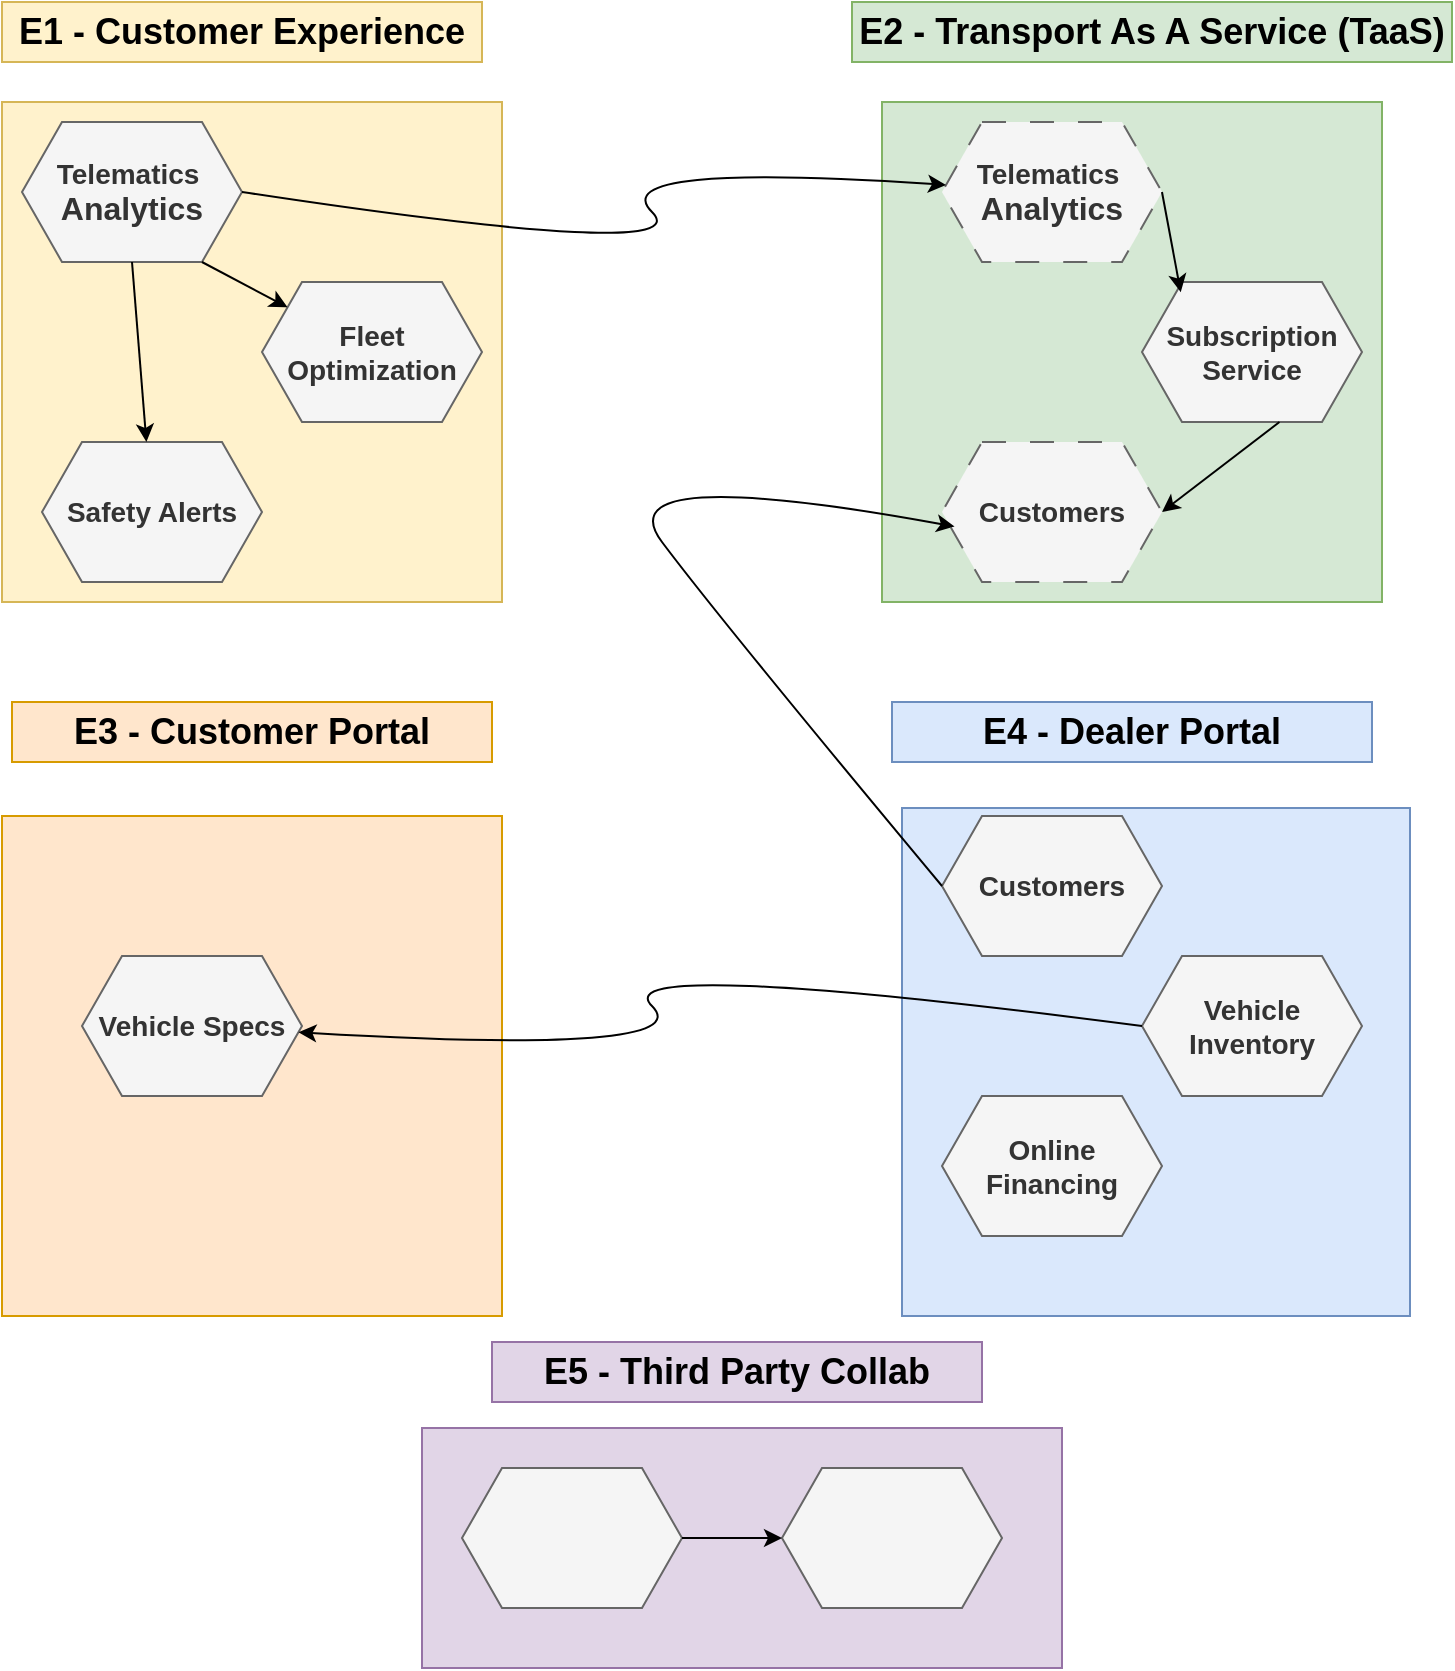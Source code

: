 <mxfile version="24.0.7" type="github">
  <diagram name="Page-1" id="Uu3tPtmgaI5sihdkJMdt">
    <mxGraphModel dx="1002" dy="588" grid="1" gridSize="10" guides="1" tooltips="1" connect="1" arrows="1" fold="1" page="1" pageScale="1" pageWidth="850" pageHeight="1100" math="0" shadow="0">
      <root>
        <mxCell id="0" />
        <mxCell id="1" parent="0" />
        <mxCell id="a_6QB2IHkhixvMgeJ1G--1" value="" style="whiteSpace=wrap;html=1;aspect=fixed;fillColor=#fff2cc;strokeColor=#d6b656;" vertex="1" parent="1">
          <mxGeometry x="100" y="100" width="250" height="250" as="geometry" />
        </mxCell>
        <mxCell id="a_6QB2IHkhixvMgeJ1G--2" value="" style="whiteSpace=wrap;html=1;aspect=fixed;fillColor=#d5e8d4;strokeColor=#82b366;" vertex="1" parent="1">
          <mxGeometry x="540" y="100" width="250" height="250" as="geometry" />
        </mxCell>
        <mxCell id="a_6QB2IHkhixvMgeJ1G--3" value="" style="whiteSpace=wrap;html=1;aspect=fixed;fillColor=#dae8fc;strokeColor=#6c8ebf;" vertex="1" parent="1">
          <mxGeometry x="550" y="453" width="254" height="254" as="geometry" />
        </mxCell>
        <mxCell id="a_6QB2IHkhixvMgeJ1G--4" value="" style="whiteSpace=wrap;html=1;aspect=fixed;fillColor=#ffe6cc;strokeColor=#d79b00;" vertex="1" parent="1">
          <mxGeometry x="100" y="457" width="250" height="250" as="geometry" />
        </mxCell>
        <mxCell id="a_6QB2IHkhixvMgeJ1G--6" value="" style="rounded=0;whiteSpace=wrap;html=1;fillColor=#e1d5e7;strokeColor=#9673a6;" vertex="1" parent="1">
          <mxGeometry x="310" y="763" width="320" height="120" as="geometry" />
        </mxCell>
        <mxCell id="a_6QB2IHkhixvMgeJ1G--7" value="&lt;b&gt;&lt;font style=&quot;font-size: 14px;&quot;&gt;Telematics&amp;nbsp;&lt;/font&gt;&lt;/b&gt;&lt;div&gt;&lt;b&gt;&lt;font size=&quot;3&quot;&gt;Analytics&lt;/font&gt;&lt;/b&gt;&lt;/div&gt;" style="shape=hexagon;perimeter=hexagonPerimeter2;whiteSpace=wrap;html=1;fixedSize=1;fillColor=#f5f5f5;fontColor=#333333;strokeColor=#666666;" vertex="1" parent="1">
          <mxGeometry x="110" y="110" width="110" height="70" as="geometry" />
        </mxCell>
        <mxCell id="a_6QB2IHkhixvMgeJ1G--8" value="&lt;b&gt;&lt;font style=&quot;font-size: 14px;&quot;&gt;Fleet Optimization&lt;/font&gt;&lt;/b&gt;" style="shape=hexagon;perimeter=hexagonPerimeter2;whiteSpace=wrap;html=1;fixedSize=1;fillColor=#f5f5f5;fontColor=#333333;strokeColor=#666666;" vertex="1" parent="1">
          <mxGeometry x="230" y="190" width="110" height="70" as="geometry" />
        </mxCell>
        <mxCell id="a_6QB2IHkhixvMgeJ1G--9" value="&lt;b&gt;&lt;font style=&quot;font-size: 14px;&quot;&gt;Safety Alerts&lt;/font&gt;&lt;/b&gt;" style="shape=hexagon;perimeter=hexagonPerimeter2;whiteSpace=wrap;html=1;fixedSize=1;fillColor=#f5f5f5;fontColor=#333333;strokeColor=#666666;" vertex="1" parent="1">
          <mxGeometry x="120" y="270" width="110" height="70" as="geometry" />
        </mxCell>
        <mxCell id="a_6QB2IHkhixvMgeJ1G--10" value="&lt;b&gt;&lt;font style=&quot;font-size: 14px;&quot;&gt;Subscription Service&lt;/font&gt;&lt;/b&gt;" style="shape=hexagon;perimeter=hexagonPerimeter2;whiteSpace=wrap;html=1;fixedSize=1;fillColor=#f5f5f5;fontColor=#333333;strokeColor=#666666;" vertex="1" parent="1">
          <mxGeometry x="670" y="190" width="110" height="70" as="geometry" />
        </mxCell>
        <mxCell id="a_6QB2IHkhixvMgeJ1G--11" value="&lt;b&gt;&lt;font style=&quot;font-size: 14px;&quot;&gt;Telematics&amp;nbsp;&lt;/font&gt;&lt;/b&gt;&lt;div&gt;&lt;b&gt;&lt;font size=&quot;3&quot;&gt;Analytics&lt;/font&gt;&lt;/b&gt;&lt;/div&gt;" style="shape=hexagon;perimeter=hexagonPerimeter2;whiteSpace=wrap;html=1;fixedSize=1;dashed=1;dashPattern=12 12;fillColor=#f5f5f5;fontColor=#333333;strokeColor=#666666;" vertex="1" parent="1">
          <mxGeometry x="570" y="110" width="110" height="70" as="geometry" />
        </mxCell>
        <mxCell id="a_6QB2IHkhixvMgeJ1G--12" value="&lt;font style=&quot;font-size: 14px;&quot;&gt;&lt;b&gt;Customers&lt;/b&gt;&lt;/font&gt;" style="shape=hexagon;perimeter=hexagonPerimeter2;whiteSpace=wrap;html=1;fixedSize=1;dashed=1;dashPattern=12 12;fillColor=#f5f5f5;fontColor=#333333;strokeColor=#666666;" vertex="1" parent="1">
          <mxGeometry x="570" y="270" width="110" height="70" as="geometry" />
        </mxCell>
        <mxCell id="a_6QB2IHkhixvMgeJ1G--13" value="&lt;b&gt;&lt;font style=&quot;font-size: 14px;&quot;&gt;Vehicle Specs&lt;/font&gt;&lt;/b&gt;" style="shape=hexagon;perimeter=hexagonPerimeter2;whiteSpace=wrap;html=1;fixedSize=1;fillColor=#f5f5f5;fontColor=#333333;strokeColor=#666666;" vertex="1" parent="1">
          <mxGeometry x="140" y="527" width="110" height="70" as="geometry" />
        </mxCell>
        <mxCell id="a_6QB2IHkhixvMgeJ1G--14" value="&lt;b style=&quot;font-size: 14px;&quot;&gt;Customers&lt;/b&gt;" style="shape=hexagon;perimeter=hexagonPerimeter2;whiteSpace=wrap;html=1;fixedSize=1;fillColor=#f5f5f5;fontColor=#333333;strokeColor=#666666;" vertex="1" parent="1">
          <mxGeometry x="570" y="457" width="110" height="70" as="geometry" />
        </mxCell>
        <mxCell id="a_6QB2IHkhixvMgeJ1G--15" value="&lt;b&gt;&lt;font style=&quot;font-size: 14px;&quot;&gt;Vehicle Inventory&lt;/font&gt;&lt;/b&gt;" style="shape=hexagon;perimeter=hexagonPerimeter2;whiteSpace=wrap;html=1;fixedSize=1;fillColor=#f5f5f5;fontColor=#333333;strokeColor=#666666;" vertex="1" parent="1">
          <mxGeometry x="670" y="527" width="110" height="70" as="geometry" />
        </mxCell>
        <mxCell id="a_6QB2IHkhixvMgeJ1G--16" value="&lt;b&gt;&lt;font style=&quot;font-size: 14px;&quot;&gt;Online Financing&lt;/font&gt;&lt;/b&gt;" style="shape=hexagon;perimeter=hexagonPerimeter2;whiteSpace=wrap;html=1;fixedSize=1;fillColor=#f5f5f5;fontColor=#333333;strokeColor=#666666;" vertex="1" parent="1">
          <mxGeometry x="570" y="597" width="110" height="70" as="geometry" />
        </mxCell>
        <mxCell id="a_6QB2IHkhixvMgeJ1G--17" value="" style="shape=hexagon;perimeter=hexagonPerimeter2;whiteSpace=wrap;html=1;fixedSize=1;fillColor=#f5f5f5;fontColor=#333333;strokeColor=#666666;" vertex="1" parent="1">
          <mxGeometry x="330" y="783" width="110" height="70" as="geometry" />
        </mxCell>
        <mxCell id="a_6QB2IHkhixvMgeJ1G--18" value="" style="shape=hexagon;perimeter=hexagonPerimeter2;whiteSpace=wrap;html=1;fixedSize=1;fillColor=#f5f5f5;fontColor=#333333;strokeColor=#666666;" vertex="1" parent="1">
          <mxGeometry x="490" y="783" width="110" height="70" as="geometry" />
        </mxCell>
        <mxCell id="a_6QB2IHkhixvMgeJ1G--21" value="" style="curved=1;endArrow=classic;html=1;rounded=0;entryX=0.057;entryY=0.604;entryDx=0;entryDy=0;entryPerimeter=0;exitX=0;exitY=0.5;exitDx=0;exitDy=0;" edge="1" parent="1" source="a_6QB2IHkhixvMgeJ1G--14" target="a_6QB2IHkhixvMgeJ1G--12">
          <mxGeometry width="50" height="50" relative="1" as="geometry">
            <mxPoint x="520" y="370" as="sourcePoint" />
            <mxPoint x="450" y="280" as="targetPoint" />
            <Array as="points">
              <mxPoint x="460" y="360" />
              <mxPoint x="400" y="280" />
            </Array>
          </mxGeometry>
        </mxCell>
        <mxCell id="a_6QB2IHkhixvMgeJ1G--22" value="" style="curved=1;endArrow=classic;html=1;rounded=0;exitX=1;exitY=0.5;exitDx=0;exitDy=0;" edge="1" parent="1" source="a_6QB2IHkhixvMgeJ1G--7" target="a_6QB2IHkhixvMgeJ1G--11">
          <mxGeometry width="50" height="50" relative="1" as="geometry">
            <mxPoint x="400" y="180" as="sourcePoint" />
            <mxPoint x="450" y="130" as="targetPoint" />
            <Array as="points">
              <mxPoint x="450" y="180" />
              <mxPoint x="400" y="130" />
            </Array>
          </mxGeometry>
        </mxCell>
        <mxCell id="a_6QB2IHkhixvMgeJ1G--23" value="" style="curved=1;endArrow=classic;html=1;rounded=0;exitX=0;exitY=0.5;exitDx=0;exitDy=0;" edge="1" parent="1" source="a_6QB2IHkhixvMgeJ1G--15" target="a_6QB2IHkhixvMgeJ1G--13">
          <mxGeometry width="50" height="50" relative="1" as="geometry">
            <mxPoint x="450" y="527" as="sourcePoint" />
            <mxPoint x="400" y="577" as="targetPoint" />
            <Array as="points">
              <mxPoint x="400" y="527" />
              <mxPoint x="450" y="577" />
            </Array>
          </mxGeometry>
        </mxCell>
        <mxCell id="a_6QB2IHkhixvMgeJ1G--25" value="" style="endArrow=classic;html=1;rounded=0;exitX=1;exitY=0.5;exitDx=0;exitDy=0;entryX=0;entryY=0.5;entryDx=0;entryDy=0;" edge="1" parent="1" source="a_6QB2IHkhixvMgeJ1G--17" target="a_6QB2IHkhixvMgeJ1G--18">
          <mxGeometry width="50" height="50" relative="1" as="geometry">
            <mxPoint x="400" y="723" as="sourcePoint" />
            <mxPoint x="450" y="673" as="targetPoint" />
          </mxGeometry>
        </mxCell>
        <mxCell id="a_6QB2IHkhixvMgeJ1G--26" value="" style="endArrow=classic;html=1;rounded=0;exitX=0.5;exitY=1;exitDx=0;exitDy=0;" edge="1" parent="1" source="a_6QB2IHkhixvMgeJ1G--7" target="a_6QB2IHkhixvMgeJ1G--9">
          <mxGeometry width="50" height="50" relative="1" as="geometry">
            <mxPoint x="400" y="240" as="sourcePoint" />
            <mxPoint x="450" y="190" as="targetPoint" />
          </mxGeometry>
        </mxCell>
        <mxCell id="a_6QB2IHkhixvMgeJ1G--27" value="" style="endArrow=classic;html=1;rounded=0;exitX=0.818;exitY=1;exitDx=0;exitDy=0;exitPerimeter=0;" edge="1" parent="1" source="a_6QB2IHkhixvMgeJ1G--7" target="a_6QB2IHkhixvMgeJ1G--8">
          <mxGeometry width="50" height="50" relative="1" as="geometry">
            <mxPoint x="175" y="190" as="sourcePoint" />
            <mxPoint x="182" y="280" as="targetPoint" />
          </mxGeometry>
        </mxCell>
        <mxCell id="a_6QB2IHkhixvMgeJ1G--28" value="" style="endArrow=classic;html=1;rounded=0;exitX=1;exitY=0.5;exitDx=0;exitDy=0;entryX=0.176;entryY=0.073;entryDx=0;entryDy=0;entryPerimeter=0;" edge="1" parent="1" source="a_6QB2IHkhixvMgeJ1G--11" target="a_6QB2IHkhixvMgeJ1G--10">
          <mxGeometry width="50" height="50" relative="1" as="geometry">
            <mxPoint x="210" y="190" as="sourcePoint" />
            <mxPoint x="253" y="213" as="targetPoint" />
          </mxGeometry>
        </mxCell>
        <mxCell id="a_6QB2IHkhixvMgeJ1G--29" value="" style="endArrow=classic;html=1;rounded=0;entryX=1;entryY=0.5;entryDx=0;entryDy=0;exitX=0.625;exitY=1;exitDx=0;exitDy=0;" edge="1" parent="1" source="a_6QB2IHkhixvMgeJ1G--10" target="a_6QB2IHkhixvMgeJ1G--12">
          <mxGeometry width="50" height="50" relative="1" as="geometry">
            <mxPoint x="690" y="155" as="sourcePoint" />
            <mxPoint x="699" y="205" as="targetPoint" />
          </mxGeometry>
        </mxCell>
        <mxCell id="a_6QB2IHkhixvMgeJ1G--30" value="&lt;font style=&quot;font-size: 18px;&quot;&gt;&lt;b&gt;E1 - Customer Experience&lt;/b&gt;&lt;/font&gt;" style="text;html=1;align=center;verticalAlign=middle;whiteSpace=wrap;rounded=0;fillColor=#fff2cc;strokeColor=#d6b656;" vertex="1" parent="1">
          <mxGeometry x="100" y="50" width="240" height="30" as="geometry" />
        </mxCell>
        <mxCell id="a_6QB2IHkhixvMgeJ1G--31" value="&lt;font style=&quot;font-size: 18px;&quot;&gt;&lt;b&gt;E2 - Transport As A Service (TaaS)&lt;/b&gt;&lt;/font&gt;" style="text;html=1;align=center;verticalAlign=middle;whiteSpace=wrap;rounded=0;fillColor=#d5e8d4;strokeColor=#82b366;" vertex="1" parent="1">
          <mxGeometry x="525" y="50" width="300" height="30" as="geometry" />
        </mxCell>
        <mxCell id="a_6QB2IHkhixvMgeJ1G--32" value="&lt;font style=&quot;font-size: 18px;&quot;&gt;&lt;b&gt;E3 - Customer Portal&lt;/b&gt;&lt;/font&gt;" style="text;html=1;align=center;verticalAlign=middle;whiteSpace=wrap;rounded=0;fillColor=#ffe6cc;strokeColor=#d79b00;" vertex="1" parent="1">
          <mxGeometry x="105" y="400" width="240" height="30" as="geometry" />
        </mxCell>
        <mxCell id="a_6QB2IHkhixvMgeJ1G--33" value="&lt;font style=&quot;font-size: 18px;&quot;&gt;&lt;b&gt;E4 - Dealer Portal&lt;/b&gt;&lt;/font&gt;" style="text;html=1;align=center;verticalAlign=middle;whiteSpace=wrap;rounded=0;fillColor=#dae8fc;strokeColor=#6c8ebf;" vertex="1" parent="1">
          <mxGeometry x="545" y="400" width="240" height="30" as="geometry" />
        </mxCell>
        <mxCell id="a_6QB2IHkhixvMgeJ1G--34" value="&lt;font style=&quot;font-size: 18px;&quot;&gt;&lt;b&gt;E5 - Third Party Collab&lt;/b&gt;&lt;/font&gt;" style="text;html=1;align=center;verticalAlign=middle;whiteSpace=wrap;rounded=0;fillColor=#e1d5e7;strokeColor=#9673a6;" vertex="1" parent="1">
          <mxGeometry x="345" y="720" width="245" height="30" as="geometry" />
        </mxCell>
      </root>
    </mxGraphModel>
  </diagram>
</mxfile>
